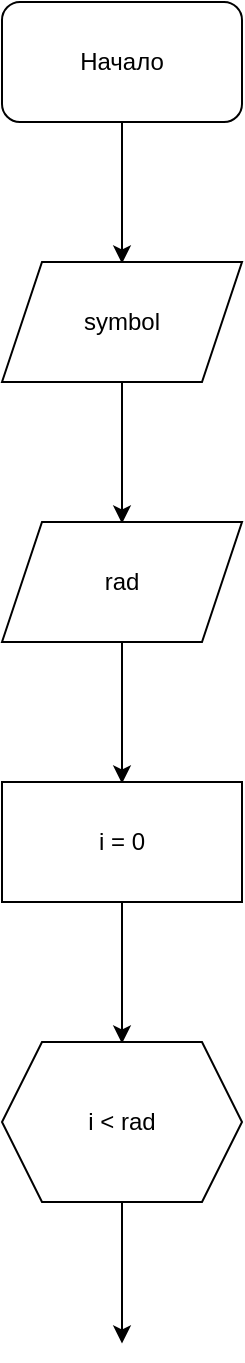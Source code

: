 <mxfile version="24.8.2">
  <diagram name="Страница — 1" id="nTE5gNR7Y4w3KzxLzECX">
    <mxGraphModel dx="1386" dy="791" grid="1" gridSize="10" guides="1" tooltips="1" connect="1" arrows="1" fold="1" page="1" pageScale="1" pageWidth="827" pageHeight="1169" math="0" shadow="0">
      <root>
        <mxCell id="0" />
        <mxCell id="1" parent="0" />
        <mxCell id="O5iyHuZTw4pn6LFIyWj3-1" value="" style="rounded=1;whiteSpace=wrap;html=1;" vertex="1" parent="1">
          <mxGeometry x="354" width="120" height="60" as="geometry" />
        </mxCell>
        <mxCell id="O5iyHuZTw4pn6LFIyWj3-2" value="Начало" style="text;html=1;align=center;verticalAlign=middle;whiteSpace=wrap;rounded=0;" vertex="1" parent="1">
          <mxGeometry x="384" y="15" width="60" height="30" as="geometry" />
        </mxCell>
        <mxCell id="O5iyHuZTw4pn6LFIyWj3-3" value="" style="endArrow=classic;html=1;rounded=0;" edge="1" parent="1" source="O5iyHuZTw4pn6LFIyWj3-1">
          <mxGeometry width="50" height="50" relative="1" as="geometry">
            <mxPoint x="414" y="110" as="sourcePoint" />
            <mxPoint x="414" y="130.711" as="targetPoint" />
          </mxGeometry>
        </mxCell>
        <mxCell id="O5iyHuZTw4pn6LFIyWj3-4" value="" style="shape=parallelogram;perimeter=parallelogramPerimeter;whiteSpace=wrap;html=1;fixedSize=1;" vertex="1" parent="1">
          <mxGeometry x="354" y="130" width="120" height="60" as="geometry" />
        </mxCell>
        <mxCell id="O5iyHuZTw4pn6LFIyWj3-5" value="" style="endArrow=classic;html=1;rounded=0;" edge="1" parent="1" source="O5iyHuZTw4pn6LFIyWj3-4">
          <mxGeometry width="50" height="50" relative="1" as="geometry">
            <mxPoint x="414" y="240" as="sourcePoint" />
            <mxPoint x="414" y="260.711" as="targetPoint" />
          </mxGeometry>
        </mxCell>
        <mxCell id="O5iyHuZTw4pn6LFIyWj3-6" value="" style="shape=parallelogram;perimeter=parallelogramPerimeter;whiteSpace=wrap;html=1;fixedSize=1;" vertex="1" parent="1">
          <mxGeometry x="354" y="260" width="120" height="60" as="geometry" />
        </mxCell>
        <mxCell id="O5iyHuZTw4pn6LFIyWj3-7" value="symbol" style="text;html=1;align=center;verticalAlign=middle;whiteSpace=wrap;rounded=0;" vertex="1" parent="1">
          <mxGeometry x="384" y="145" width="60" height="30" as="geometry" />
        </mxCell>
        <mxCell id="O5iyHuZTw4pn6LFIyWj3-8" value="rad" style="text;html=1;align=center;verticalAlign=middle;whiteSpace=wrap;rounded=0;" vertex="1" parent="1">
          <mxGeometry x="384" y="275" width="60" height="30" as="geometry" />
        </mxCell>
        <mxCell id="O5iyHuZTw4pn6LFIyWj3-9" value="" style="endArrow=classic;html=1;rounded=0;" edge="1" parent="1" source="O5iyHuZTw4pn6LFIyWj3-6">
          <mxGeometry width="50" height="50" relative="1" as="geometry">
            <mxPoint x="414" y="370" as="sourcePoint" />
            <mxPoint x="414" y="390.711" as="targetPoint" />
          </mxGeometry>
        </mxCell>
        <mxCell id="O5iyHuZTw4pn6LFIyWj3-10" value="" style="rounded=0;whiteSpace=wrap;html=1;" vertex="1" parent="1">
          <mxGeometry x="354" y="390" width="120" height="60" as="geometry" />
        </mxCell>
        <mxCell id="O5iyHuZTw4pn6LFIyWj3-11" value="i = 0" style="text;html=1;align=center;verticalAlign=middle;whiteSpace=wrap;rounded=0;" vertex="1" parent="1">
          <mxGeometry x="384" y="405" width="60" height="30" as="geometry" />
        </mxCell>
        <mxCell id="O5iyHuZTw4pn6LFIyWj3-12" value="" style="endArrow=classic;html=1;rounded=0;" edge="1" parent="1" source="O5iyHuZTw4pn6LFIyWj3-10">
          <mxGeometry width="50" height="50" relative="1" as="geometry">
            <mxPoint x="414" y="500" as="sourcePoint" />
            <mxPoint x="414" y="520.711" as="targetPoint" />
          </mxGeometry>
        </mxCell>
        <mxCell id="O5iyHuZTw4pn6LFIyWj3-13" value="" style="shape=hexagon;perimeter=hexagonPerimeter2;whiteSpace=wrap;html=1;fixedSize=1;" vertex="1" parent="1">
          <mxGeometry x="354" y="520" width="120" height="80" as="geometry" />
        </mxCell>
        <mxCell id="O5iyHuZTw4pn6LFIyWj3-14" value="i &lt; rad" style="text;html=1;align=center;verticalAlign=middle;whiteSpace=wrap;rounded=0;" vertex="1" parent="1">
          <mxGeometry x="384" y="545" width="60" height="30" as="geometry" />
        </mxCell>
        <mxCell id="O5iyHuZTw4pn6LFIyWj3-15" value="" style="endArrow=classic;html=1;rounded=0;" edge="1" parent="1" source="O5iyHuZTw4pn6LFIyWj3-13">
          <mxGeometry width="50" height="50" relative="1" as="geometry">
            <mxPoint x="414" y="650" as="sourcePoint" />
            <mxPoint x="414" y="670.711" as="targetPoint" />
          </mxGeometry>
        </mxCell>
      </root>
    </mxGraphModel>
  </diagram>
</mxfile>
